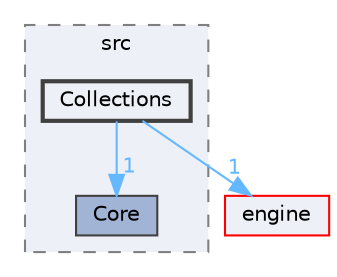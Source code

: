 digraph "tests/src/Collections"
{
 // LATEX_PDF_SIZE
  bgcolor="transparent";
  edge [fontname=Helvetica,fontsize=10,labelfontname=Helvetica,labelfontsize=10];
  node [fontname=Helvetica,fontsize=10,shape=box,height=0.2,width=0.4];
  compound=true
  subgraph clusterdir_171063ca2b6d8df6d9147a9ad3041fe6 {
    graph [ bgcolor="#edf0f7", pencolor="grey50", label="src", fontname=Helvetica,fontsize=10 style="filled,dashed", URL="dir_171063ca2b6d8df6d9147a9ad3041fe6.html",tooltip=""]
  dir_098b762ae939078423c2b9ecccadcb5e [label="Core", fillcolor="#a2b4d6", color="grey25", style="filled", URL="dir_098b762ae939078423c2b9ecccadcb5e.html",tooltip=""];
  dir_b67ad593a941a437c66bf25969cbd868 [label="Collections", fillcolor="#edf0f7", color="grey25", style="filled,bold", URL="dir_b67ad593a941a437c66bf25969cbd868.html",tooltip=""];
  }
  dir_996f45160da62e1a3d7f6046fad68f51 [label="engine", fillcolor="#edf0f7", color="red", style="filled", URL="dir_996f45160da62e1a3d7f6046fad68f51.html",tooltip=""];
  dir_b67ad593a941a437c66bf25969cbd868->dir_098b762ae939078423c2b9ecccadcb5e [headlabel="1", labeldistance=1.5 headhref="dir_000002_000004.html" href="dir_000002_000004.html" color="steelblue1" fontcolor="steelblue1"];
  dir_b67ad593a941a437c66bf25969cbd868->dir_996f45160da62e1a3d7f6046fad68f51 [headlabel="1", labeldistance=1.5 headhref="dir_000002_000005.html" href="dir_000002_000005.html" color="steelblue1" fontcolor="steelblue1"];
}
